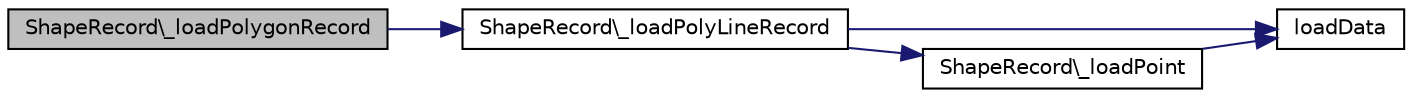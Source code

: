 digraph G
{
  edge [fontname="Helvetica",fontsize="10",labelfontname="Helvetica",labelfontsize="10"];
  node [fontname="Helvetica",fontsize="10",shape=record];
  rankdir="LR";
  Node1 [label="ShapeRecord\\_loadPolygonRecord",height=0.2,width=0.4,color="black", fillcolor="grey75", style="filled" fontcolor="black"];
  Node1 -> Node2 [color="midnightblue",fontsize="10",style="solid",fontname="Helvetica"];
  Node2 [label="ShapeRecord\\_loadPolyLineRecord",height=0.2,width=0.4,color="black", fillcolor="white", style="filled",URL="$classShapeRecord.html#adb9f998db930951a14934f2ee9e6cb52"];
  Node2 -> Node3 [color="midnightblue",fontsize="10",style="solid",fontname="Helvetica"];
  Node3 [label="loadData",height=0.2,width=0.4,color="black", fillcolor="white", style="filled",URL="$ShapeFile_8lib_8php.html#abce7a6dabd45bb7f373cf389c7c981b0"];
  Node2 -> Node4 [color="midnightblue",fontsize="10",style="solid",fontname="Helvetica"];
  Node4 [label="ShapeRecord\\_loadPoint",height=0.2,width=0.4,color="black", fillcolor="white", style="filled",URL="$classShapeRecord.html#ac8f6b95b05c0988b55d1844942eae036"];
  Node4 -> Node3 [color="midnightblue",fontsize="10",style="solid",fontname="Helvetica"];
}
